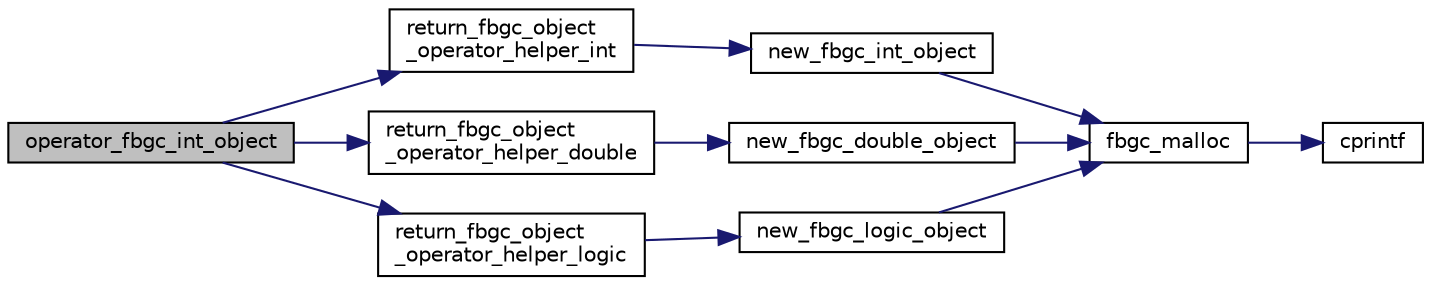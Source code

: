 digraph "operator_fbgc_int_object"
{
  edge [fontname="Helvetica",fontsize="10",labelfontname="Helvetica",labelfontsize="10"];
  node [fontname="Helvetica",fontsize="10",shape=record];
  rankdir="LR";
  Node41 [label="operator_fbgc_int_object",height=0.2,width=0.4,color="black", fillcolor="grey75", style="filled", fontcolor="black"];
  Node41 -> Node42 [color="midnightblue",fontsize="10",style="solid",fontname="Helvetica"];
  Node42 [label="return_fbgc_object\l_operator_helper_int",height=0.2,width=0.4,color="black", fillcolor="white", style="filled",URL="$int__object_8c.html#a92262fa0b70497f9bfeee584cd00360d"];
  Node42 -> Node43 [color="midnightblue",fontsize="10",style="solid",fontname="Helvetica"];
  Node43 [label="new_fbgc_int_object",height=0.2,width=0.4,color="black", fillcolor="white", style="filled",URL="$int__object_8c.html#a330313f82de7af3f3801d6c366d6c4b1"];
  Node43 -> Node44 [color="midnightblue",fontsize="10",style="solid",fontname="Helvetica"];
  Node44 [label="fbgc_malloc",height=0.2,width=0.4,color="black", fillcolor="white", style="filled",URL="$memory_8c.html#a41dd65ee24d51160659bf94bed90e998"];
  Node44 -> Node45 [color="midnightblue",fontsize="10",style="solid",fontname="Helvetica"];
  Node45 [label="cprintf",height=0.2,width=0.4,color="black", fillcolor="white", style="filled",URL="$error_8c.html#a30fee765292b076e015fc846035f2550"];
  Node41 -> Node46 [color="midnightblue",fontsize="10",style="solid",fontname="Helvetica"];
  Node46 [label="return_fbgc_object\l_operator_helper_double",height=0.2,width=0.4,color="black", fillcolor="white", style="filled",URL="$int__object_8c.html#a277dca705625a0e09cfe779134f29779"];
  Node46 -> Node47 [color="midnightblue",fontsize="10",style="solid",fontname="Helvetica"];
  Node47 [label="new_fbgc_double_object",height=0.2,width=0.4,color="black", fillcolor="white", style="filled",URL="$double__object_8c.html#a08dd93b8f6c56cf7cb6210b63c29dbaf"];
  Node47 -> Node44 [color="midnightblue",fontsize="10",style="solid",fontname="Helvetica"];
  Node41 -> Node48 [color="midnightblue",fontsize="10",style="solid",fontname="Helvetica"];
  Node48 [label="return_fbgc_object\l_operator_helper_logic",height=0.2,width=0.4,color="black", fillcolor="white", style="filled",URL="$int__object_8c.html#a696f74091df7522f7ba16d2a5ec03b7c"];
  Node48 -> Node49 [color="midnightblue",fontsize="10",style="solid",fontname="Helvetica"];
  Node49 [label="new_fbgc_logic_object",height=0.2,width=0.4,color="black", fillcolor="white", style="filled",URL="$logic__object_8c.html#a11def1f376b697a7229879ad4222afab"];
  Node49 -> Node44 [color="midnightblue",fontsize="10",style="solid",fontname="Helvetica"];
}
